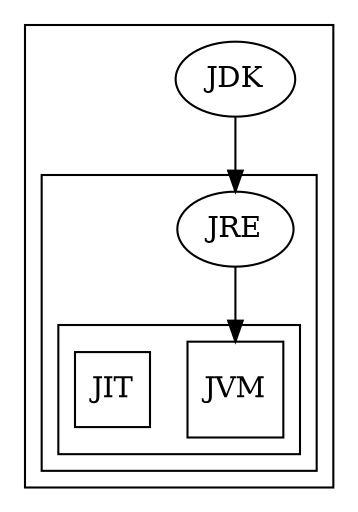digraph A {
  subgraph cluster_B{
    JDK -> JRE
    subgraph cluster_C{
      node [shape=square];
      JRE->JVM
      subgraph cluster_D{
        JVM  JIT
      }
    }
  }
}


/* JDK is composed of JRE + everything required for Java development, for example compilers, debugger
JRE is composed of JVM, class libraries
JVM is a component of JRE, it contains interpreter and JIT,  this is the platform-independent part of Java

JIT is a different beast and to explain it I'll have to talk about the way Java handles compilation process
In short, JDK is used to generate java byte-code. This code is native only for JVM and there's no OS that could understand it. To interpret this byte-code we install JRE, which includes JVM. JVM is responsible for interpreting java byte-code to native machine code. This process is exatly what makes Java platform-independent.
But interpreting java byte-code isn't exactly the fastest way to communicate with a machine. Machine code is. JIT converts parts of application into machine-code, optimizing the runtime process. */